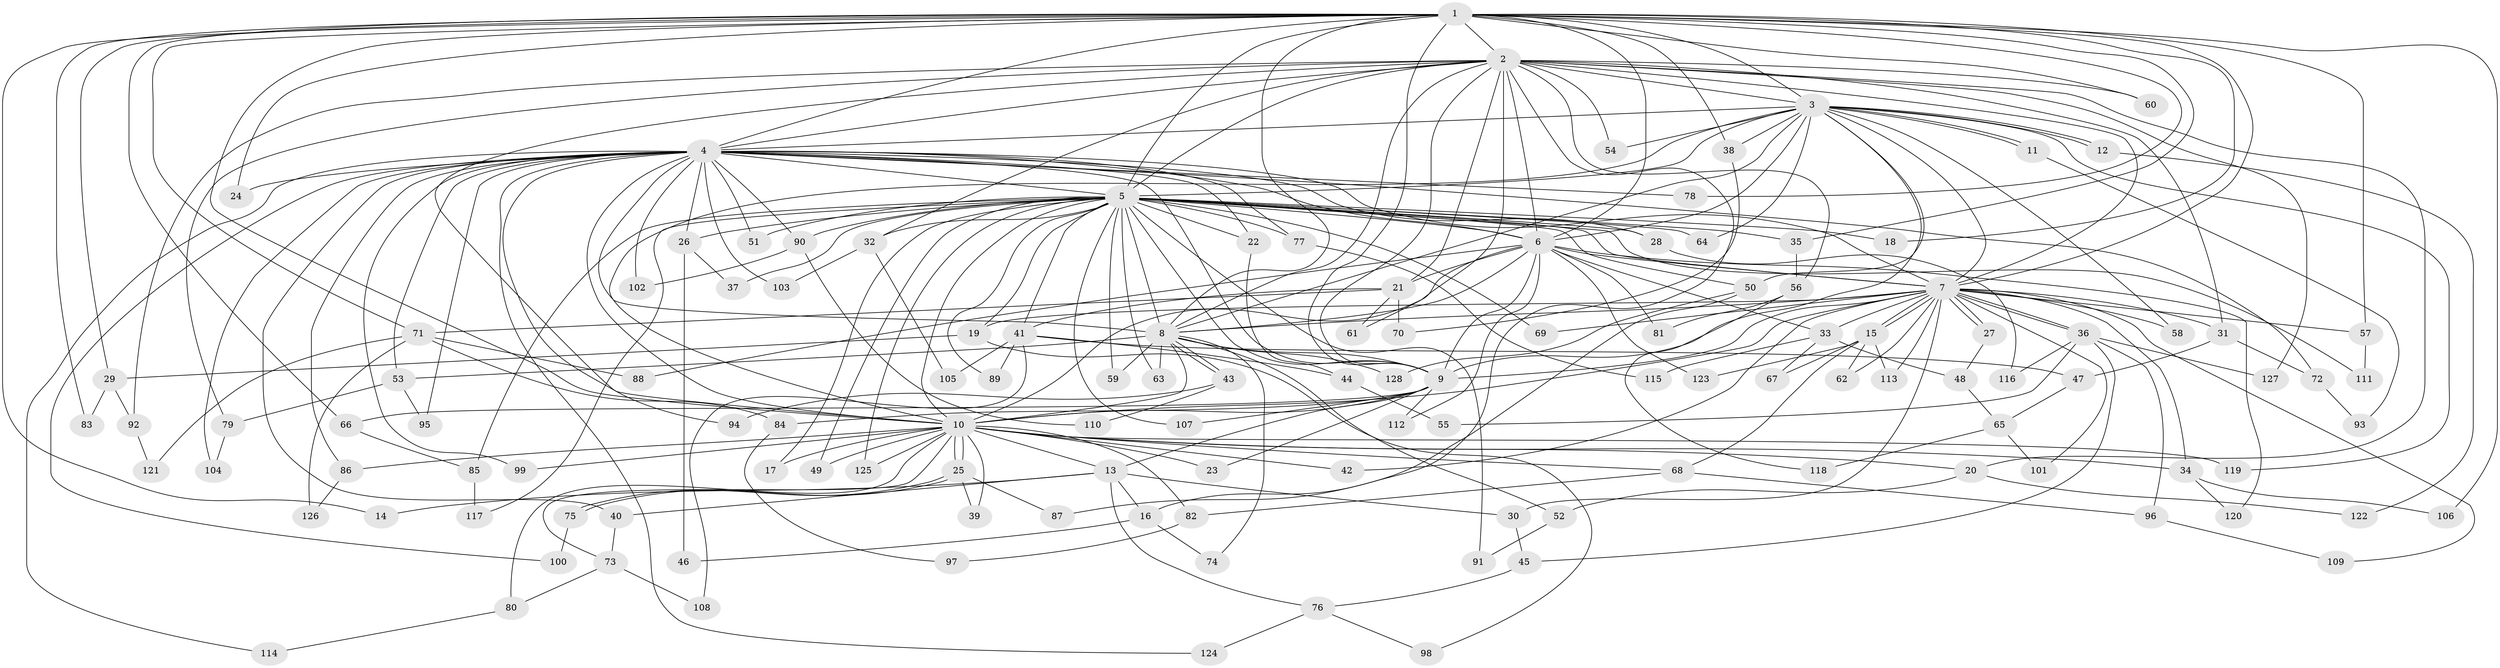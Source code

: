 // coarse degree distribution, {33: 0.01020408163265306, 25: 0.01020408163265306, 27: 0.01020408163265306, 29: 0.01020408163265306, 12: 0.01020408163265306, 13: 0.01020408163265306, 24: 0.01020408163265306, 2: 0.5, 8: 0.01020408163265306, 6: 0.05102040816326531, 4: 0.15306122448979592, 1: 0.02040816326530612, 3: 0.16326530612244897, 5: 0.02040816326530612, 7: 0.01020408163265306}
// Generated by graph-tools (version 1.1) at 2025/51/02/27/25 19:51:46]
// undirected, 128 vertices, 281 edges
graph export_dot {
graph [start="1"]
  node [color=gray90,style=filled];
  1;
  2;
  3;
  4;
  5;
  6;
  7;
  8;
  9;
  10;
  11;
  12;
  13;
  14;
  15;
  16;
  17;
  18;
  19;
  20;
  21;
  22;
  23;
  24;
  25;
  26;
  27;
  28;
  29;
  30;
  31;
  32;
  33;
  34;
  35;
  36;
  37;
  38;
  39;
  40;
  41;
  42;
  43;
  44;
  45;
  46;
  47;
  48;
  49;
  50;
  51;
  52;
  53;
  54;
  55;
  56;
  57;
  58;
  59;
  60;
  61;
  62;
  63;
  64;
  65;
  66;
  67;
  68;
  69;
  70;
  71;
  72;
  73;
  74;
  75;
  76;
  77;
  78;
  79;
  80;
  81;
  82;
  83;
  84;
  85;
  86;
  87;
  88;
  89;
  90;
  91;
  92;
  93;
  94;
  95;
  96;
  97;
  98;
  99;
  100;
  101;
  102;
  103;
  104;
  105;
  106;
  107;
  108;
  109;
  110;
  111;
  112;
  113;
  114;
  115;
  116;
  117;
  118;
  119;
  120;
  121;
  122;
  123;
  124;
  125;
  126;
  127;
  128;
  1 -- 2;
  1 -- 3;
  1 -- 4;
  1 -- 5;
  1 -- 6;
  1 -- 7;
  1 -- 8;
  1 -- 9;
  1 -- 10;
  1 -- 14;
  1 -- 18;
  1 -- 24;
  1 -- 29;
  1 -- 35;
  1 -- 38;
  1 -- 57;
  1 -- 60;
  1 -- 66;
  1 -- 71;
  1 -- 78;
  1 -- 83;
  1 -- 106;
  2 -- 3;
  2 -- 4;
  2 -- 5;
  2 -- 6;
  2 -- 7;
  2 -- 8;
  2 -- 9;
  2 -- 10;
  2 -- 16;
  2 -- 20;
  2 -- 21;
  2 -- 31;
  2 -- 32;
  2 -- 54;
  2 -- 56;
  2 -- 60;
  2 -- 61;
  2 -- 79;
  2 -- 92;
  2 -- 127;
  3 -- 4;
  3 -- 5;
  3 -- 6;
  3 -- 7;
  3 -- 8;
  3 -- 9;
  3 -- 10;
  3 -- 11;
  3 -- 11;
  3 -- 12;
  3 -- 12;
  3 -- 38;
  3 -- 50;
  3 -- 54;
  3 -- 58;
  3 -- 64;
  3 -- 119;
  4 -- 5;
  4 -- 6;
  4 -- 7;
  4 -- 8;
  4 -- 9;
  4 -- 10;
  4 -- 22;
  4 -- 24;
  4 -- 26;
  4 -- 28;
  4 -- 40;
  4 -- 51;
  4 -- 53;
  4 -- 72;
  4 -- 77;
  4 -- 78;
  4 -- 86;
  4 -- 90;
  4 -- 94;
  4 -- 95;
  4 -- 99;
  4 -- 100;
  4 -- 102;
  4 -- 103;
  4 -- 104;
  4 -- 114;
  4 -- 124;
  5 -- 6;
  5 -- 7;
  5 -- 8;
  5 -- 9;
  5 -- 10;
  5 -- 17;
  5 -- 18;
  5 -- 19;
  5 -- 22;
  5 -- 26;
  5 -- 28;
  5 -- 32;
  5 -- 35;
  5 -- 37;
  5 -- 41;
  5 -- 49;
  5 -- 50;
  5 -- 51;
  5 -- 59;
  5 -- 63;
  5 -- 64;
  5 -- 69;
  5 -- 77;
  5 -- 85;
  5 -- 89;
  5 -- 90;
  5 -- 91;
  5 -- 107;
  5 -- 111;
  5 -- 117;
  5 -- 125;
  6 -- 7;
  6 -- 8;
  6 -- 9;
  6 -- 10;
  6 -- 21;
  6 -- 33;
  6 -- 81;
  6 -- 88;
  6 -- 112;
  6 -- 120;
  6 -- 123;
  7 -- 8;
  7 -- 9;
  7 -- 10;
  7 -- 15;
  7 -- 15;
  7 -- 19;
  7 -- 27;
  7 -- 27;
  7 -- 30;
  7 -- 31;
  7 -- 33;
  7 -- 34;
  7 -- 36;
  7 -- 36;
  7 -- 42;
  7 -- 57;
  7 -- 58;
  7 -- 62;
  7 -- 69;
  7 -- 101;
  7 -- 109;
  7 -- 113;
  8 -- 9;
  8 -- 10;
  8 -- 43;
  8 -- 43;
  8 -- 52;
  8 -- 53;
  8 -- 59;
  8 -- 63;
  8 -- 74;
  8 -- 128;
  9 -- 10;
  9 -- 13;
  9 -- 23;
  9 -- 66;
  9 -- 84;
  9 -- 107;
  9 -- 112;
  10 -- 13;
  10 -- 17;
  10 -- 20;
  10 -- 23;
  10 -- 25;
  10 -- 25;
  10 -- 34;
  10 -- 39;
  10 -- 42;
  10 -- 49;
  10 -- 68;
  10 -- 73;
  10 -- 80;
  10 -- 82;
  10 -- 86;
  10 -- 99;
  10 -- 119;
  10 -- 125;
  11 -- 93;
  12 -- 122;
  13 -- 14;
  13 -- 16;
  13 -- 30;
  13 -- 40;
  13 -- 76;
  15 -- 62;
  15 -- 67;
  15 -- 68;
  15 -- 113;
  15 -- 123;
  16 -- 46;
  16 -- 74;
  19 -- 29;
  19 -- 98;
  20 -- 52;
  20 -- 122;
  21 -- 41;
  21 -- 61;
  21 -- 70;
  21 -- 71;
  22 -- 44;
  25 -- 39;
  25 -- 75;
  25 -- 75;
  25 -- 87;
  26 -- 37;
  26 -- 46;
  27 -- 48;
  28 -- 116;
  29 -- 83;
  29 -- 92;
  30 -- 45;
  31 -- 47;
  31 -- 72;
  32 -- 103;
  32 -- 105;
  33 -- 48;
  33 -- 67;
  33 -- 115;
  34 -- 106;
  34 -- 120;
  35 -- 56;
  36 -- 45;
  36 -- 55;
  36 -- 96;
  36 -- 116;
  36 -- 127;
  38 -- 70;
  40 -- 73;
  41 -- 44;
  41 -- 47;
  41 -- 89;
  41 -- 105;
  41 -- 108;
  43 -- 94;
  43 -- 110;
  44 -- 55;
  45 -- 76;
  47 -- 65;
  48 -- 65;
  50 -- 87;
  50 -- 128;
  52 -- 91;
  53 -- 79;
  53 -- 95;
  56 -- 81;
  56 -- 118;
  57 -- 111;
  65 -- 101;
  65 -- 118;
  66 -- 85;
  68 -- 82;
  68 -- 96;
  71 -- 84;
  71 -- 88;
  71 -- 121;
  71 -- 126;
  72 -- 93;
  73 -- 80;
  73 -- 108;
  75 -- 100;
  76 -- 98;
  76 -- 124;
  77 -- 115;
  79 -- 104;
  80 -- 114;
  82 -- 97;
  84 -- 97;
  85 -- 117;
  86 -- 126;
  90 -- 102;
  90 -- 110;
  92 -- 121;
  96 -- 109;
}
